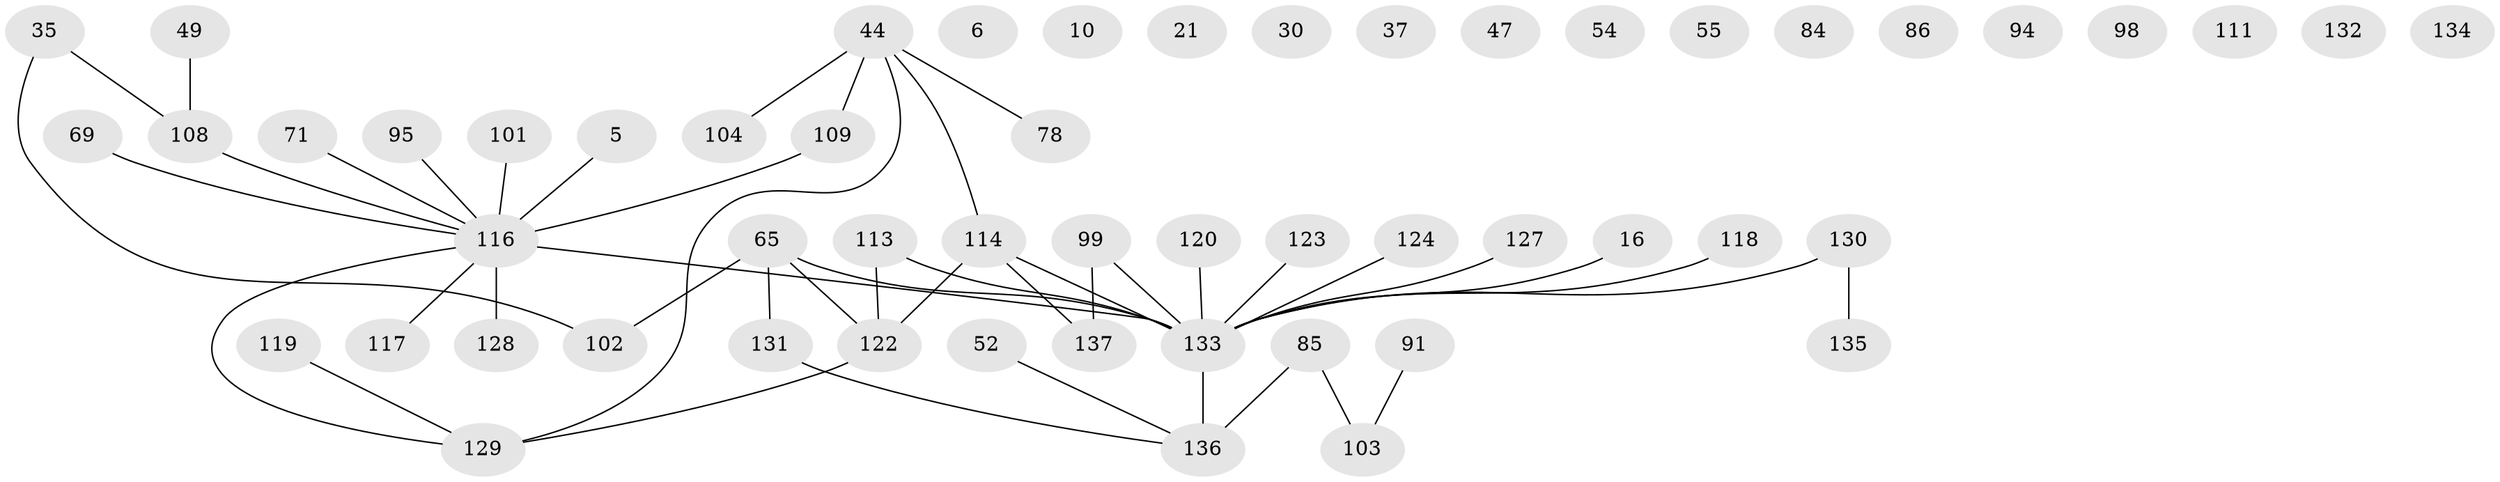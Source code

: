 // original degree distribution, {1: 0.30656934306569344, 2: 0.2846715328467153, 5: 0.043795620437956206, 0: 0.0948905109489051, 3: 0.1678832116788321, 4: 0.0948905109489051, 7: 0.0072992700729927005}
// Generated by graph-tools (version 1.1) at 2025/42/03/04/25 21:42:55]
// undirected, 54 vertices, 46 edges
graph export_dot {
graph [start="1"]
  node [color=gray90,style=filled];
  5;
  6;
  10;
  16;
  21;
  30;
  35 [super="+9+29"];
  37;
  44 [super="+34"];
  47;
  49 [super="+12"];
  52;
  54;
  55;
  65;
  69 [super="+33"];
  71;
  78 [super="+72"];
  84;
  85;
  86 [super="+60"];
  91;
  94;
  95;
  98 [super="+45"];
  99;
  101 [super="+28"];
  102 [super="+82"];
  103;
  104;
  108 [super="+43+32"];
  109;
  111;
  113 [super="+56"];
  114 [super="+57"];
  116 [super="+19+1+107"];
  117 [super="+67+81+3+70"];
  118;
  119;
  120;
  122 [super="+63+83+100"];
  123;
  124;
  127 [super="+8+66"];
  128 [super="+76"];
  129 [super="+110+126+73"];
  130 [super="+18+36+75+125+24+112+80"];
  131;
  132;
  133 [super="+89+121+17+106"];
  134;
  135;
  136 [super="+7"];
  137;
  5 -- 116;
  16 -- 133;
  35 -- 108;
  35 -- 102;
  44 -- 109 [weight=2];
  44 -- 104;
  44 -- 114;
  44 -- 129;
  44 -- 78;
  49 -- 108;
  52 -- 136;
  65 -- 102 [weight=2];
  65 -- 131;
  65 -- 133;
  65 -- 122;
  69 -- 116;
  71 -- 116;
  85 -- 103;
  85 -- 136;
  91 -- 103;
  95 -- 116;
  99 -- 137;
  99 -- 133;
  101 -- 116;
  108 -- 116 [weight=2];
  109 -- 116;
  113 -- 122;
  113 -- 133;
  114 -- 137;
  114 -- 122;
  114 -- 133;
  116 -- 133 [weight=4];
  116 -- 128;
  116 -- 117;
  116 -- 129;
  118 -- 133;
  119 -- 129;
  120 -- 133;
  122 -- 129;
  123 -- 133;
  124 -- 133;
  127 -- 133 [weight=3];
  130 -- 135;
  130 -- 133;
  131 -- 136;
  133 -- 136 [weight=2];
}
